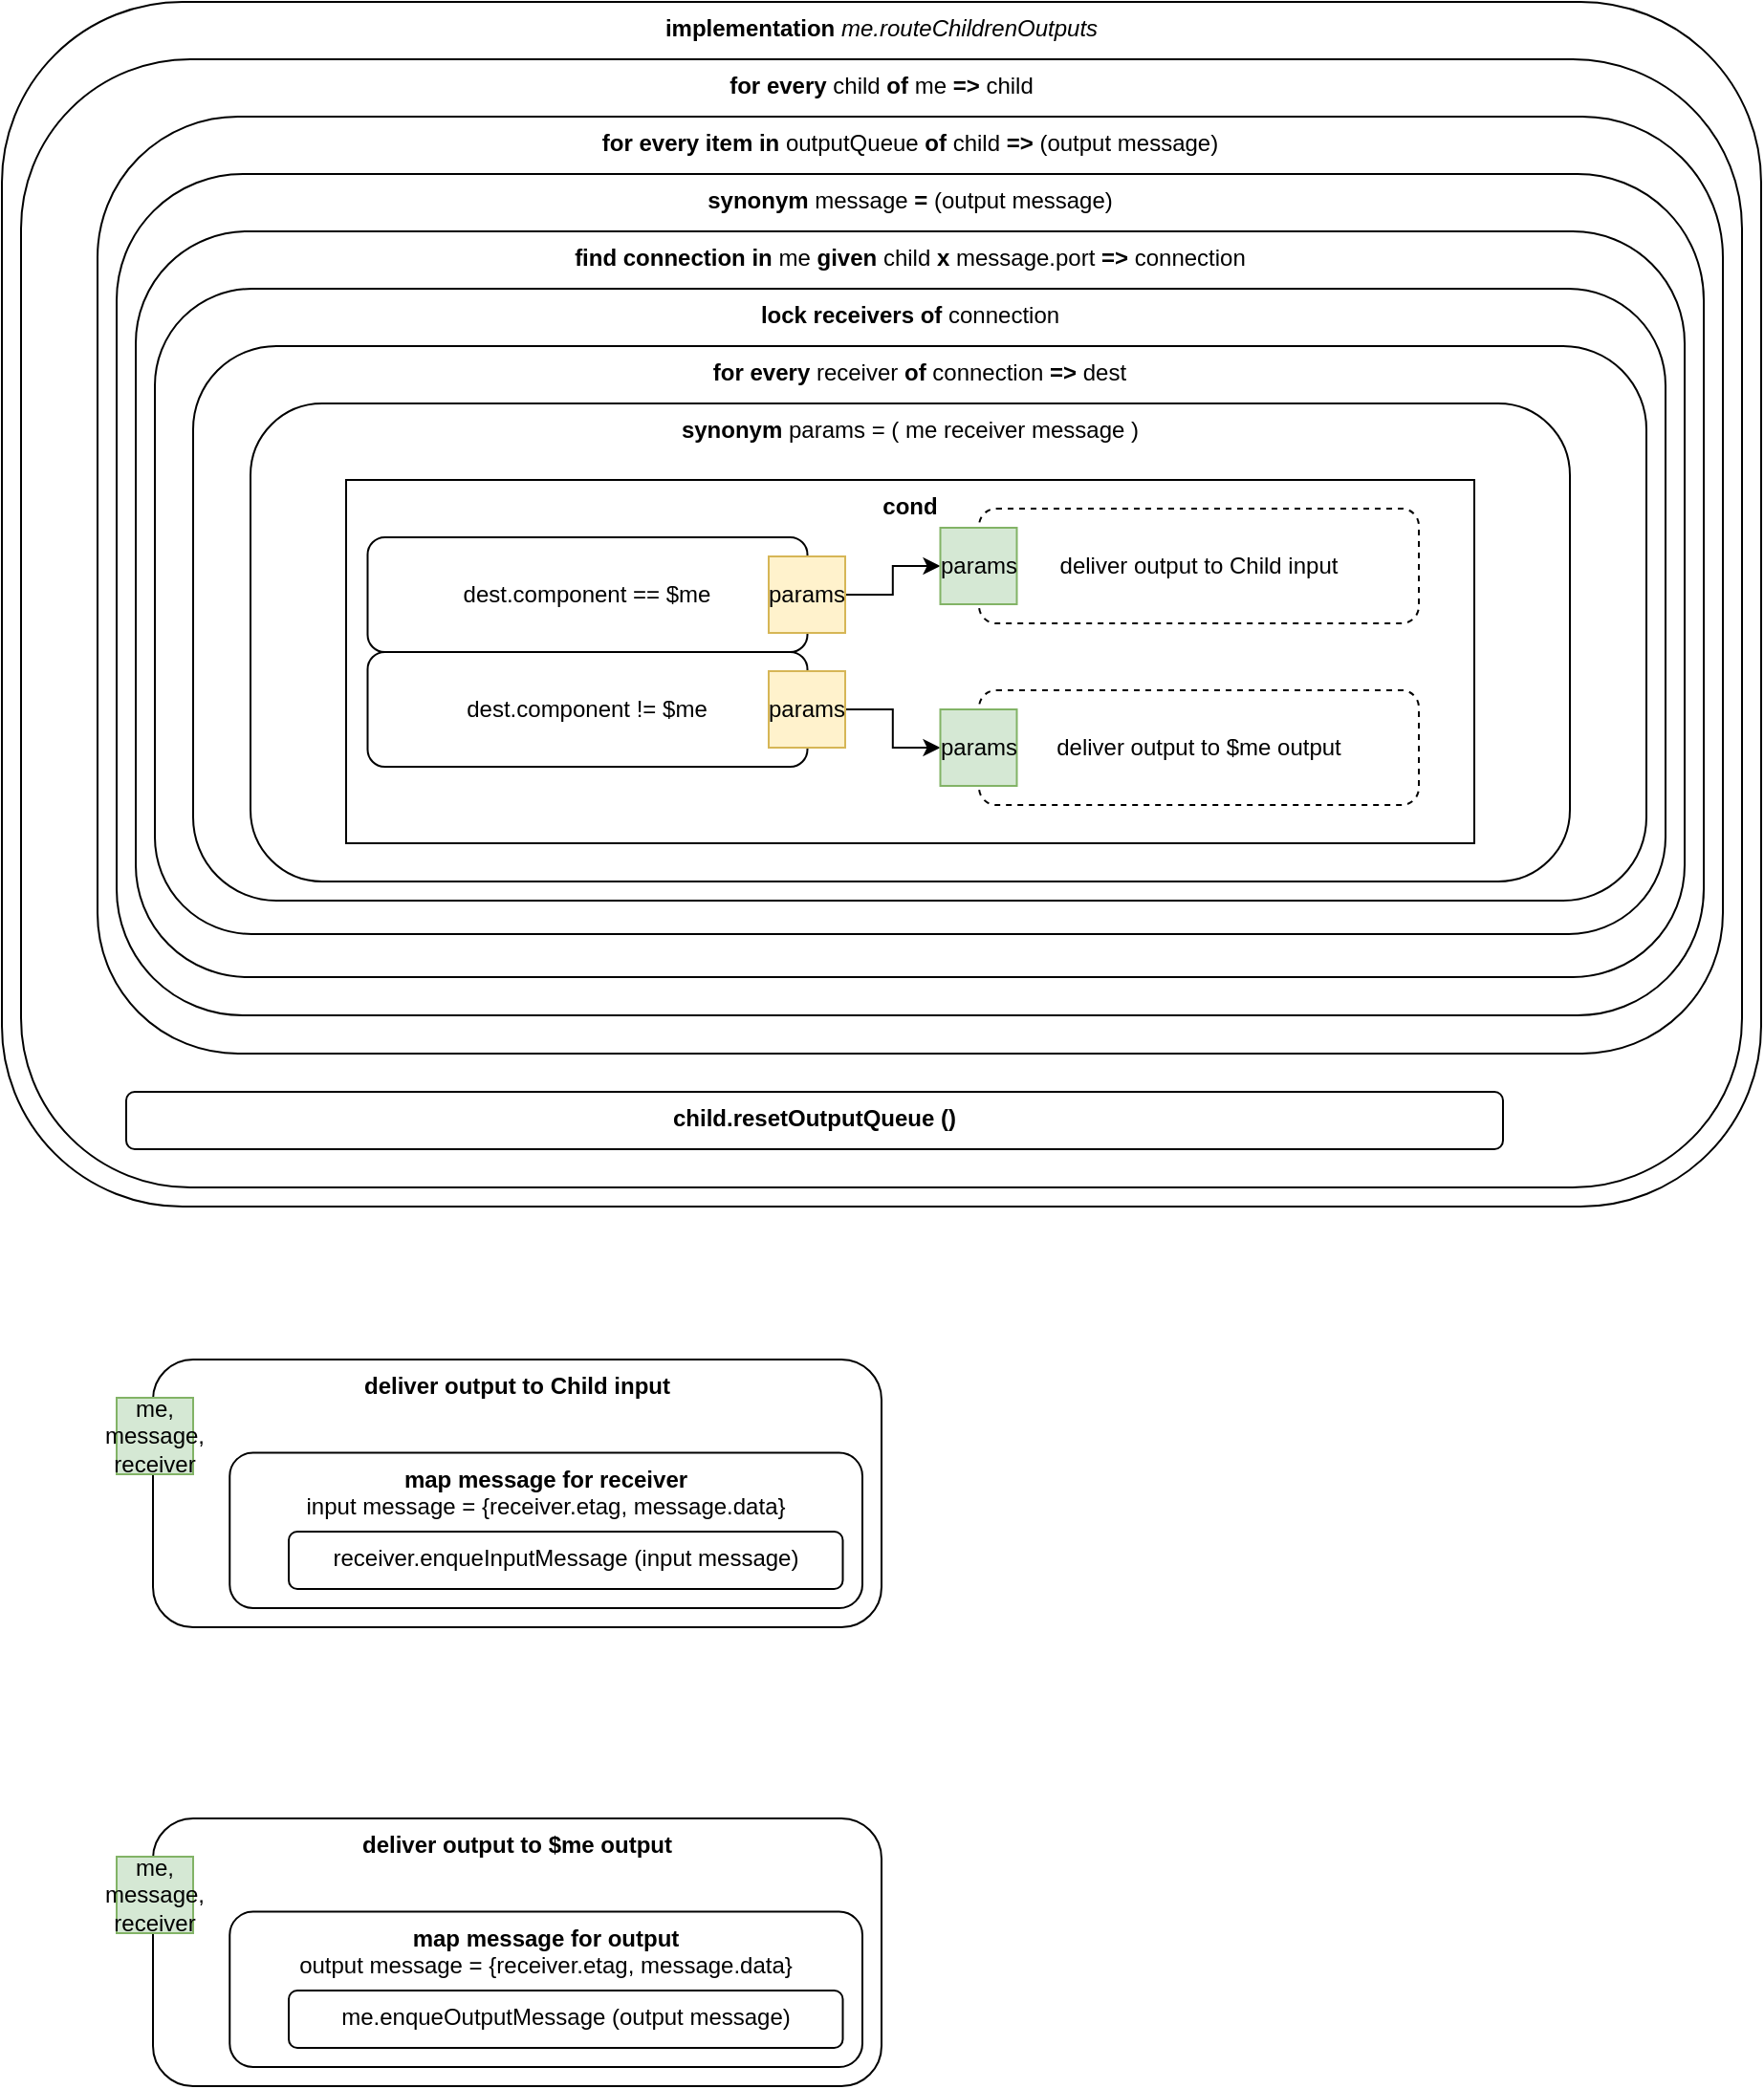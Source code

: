 <mxfile version="14.6.13" type="device"><diagram name="Output Routing - Containers" id="1yDWhdgUsG2fmiejimvL"><mxGraphModel dx="1346" dy="806" grid="1" gridSize="10" guides="1" tooltips="1" connect="1" arrows="1" fold="1" page="1" pageScale="1" pageWidth="1100" pageHeight="850" math="0" shadow="0"><root><mxCell id="YyFx3iRnWKAlbWmO35fa-0"/><mxCell id="YyFx3iRnWKAlbWmO35fa-1" parent="YyFx3iRnWKAlbWmO35fa-0"/><mxCell id="YyFx3iRnWKAlbWmO35fa-2" value="&lt;b&gt;implementation&lt;/b&gt;&lt;i&gt; me.routeChildrenOutputs&lt;/i&gt;" style="rounded=1;whiteSpace=wrap;html=1;verticalAlign=top;" parent="YyFx3iRnWKAlbWmO35fa-1" vertex="1"><mxGeometry x="130" y="40" width="920" height="630" as="geometry"/></mxCell><mxCell id="YyFx3iRnWKAlbWmO35fa-3" value="&lt;b&gt;for every&lt;/b&gt;&amp;nbsp;child &lt;b&gt;of&amp;nbsp;&lt;/b&gt;me&amp;nbsp;&lt;b&gt;=&amp;gt;&lt;/b&gt;&amp;nbsp;child" style="rounded=1;whiteSpace=wrap;html=1;verticalAlign=top;" parent="YyFx3iRnWKAlbWmO35fa-1" vertex="1"><mxGeometry x="140" y="70" width="900" height="590" as="geometry"/></mxCell><mxCell id="YyFx3iRnWKAlbWmO35fa-29" value="&lt;b&gt;for every item in&lt;/b&gt;&amp;nbsp;outputQueue &lt;b&gt;of&amp;nbsp;&lt;/b&gt;child&amp;nbsp;&lt;b&gt;=&amp;gt;&lt;/b&gt;&amp;nbsp;(output message)" style="rounded=1;whiteSpace=wrap;html=1;verticalAlign=top;" parent="YyFx3iRnWKAlbWmO35fa-1" vertex="1"><mxGeometry x="180" y="100" width="850" height="490" as="geometry"/></mxCell><mxCell id="YyFx3iRnWKAlbWmO35fa-30" value="&lt;b&gt;synonym&lt;/b&gt; message&lt;b&gt; =&lt;/b&gt; (output message)" style="rounded=1;whiteSpace=wrap;html=1;verticalAlign=top;" parent="YyFx3iRnWKAlbWmO35fa-1" vertex="1"><mxGeometry x="190" y="130" width="830" height="440" as="geometry"/></mxCell><mxCell id="WjoJhurUfp_eW7kmsCxE-0" value="&lt;b&gt;find connection in &lt;/b&gt;me &lt;b&gt;given&amp;nbsp;&lt;/b&gt;child &lt;b&gt;x &lt;/b&gt;message.port &lt;b&gt;=&amp;gt;&lt;/b&gt;&amp;nbsp;connection" style="rounded=1;whiteSpace=wrap;html=1;verticalAlign=top;" parent="YyFx3iRnWKAlbWmO35fa-1" vertex="1"><mxGeometry x="200" y="160" width="810" height="390" as="geometry"/></mxCell><mxCell id="rz4Ohf5k0OtPfKDPOEUT-0" value="&lt;b&gt;lock receivers of &lt;/b&gt;connection" style="rounded=1;whiteSpace=wrap;html=1;verticalAlign=top;" parent="YyFx3iRnWKAlbWmO35fa-1" vertex="1"><mxGeometry x="210" y="190" width="790" height="337.5" as="geometry"/></mxCell><mxCell id="juXz3JtNiSD_4A6bSnyu-0" value="&lt;b&gt;for every&lt;/b&gt;&amp;nbsp;receiver&amp;nbsp;&lt;b&gt;of&lt;/b&gt;&amp;nbsp;connection&amp;nbsp;&lt;b&gt;=&amp;gt;&lt;/b&gt;&amp;nbsp;dest" style="rounded=1;whiteSpace=wrap;html=1;verticalAlign=top;" parent="YyFx3iRnWKAlbWmO35fa-1" vertex="1"><mxGeometry x="230" y="220" width="760" height="290" as="geometry"/></mxCell><mxCell id="zYy786xHSzoyW03VcpMT-8" value="&lt;b&gt;synonym&lt;/b&gt;&amp;nbsp;params = ( me receiver message )" style="rounded=1;whiteSpace=wrap;html=1;verticalAlign=top;" parent="YyFx3iRnWKAlbWmO35fa-1" vertex="1"><mxGeometry x="260" y="250" width="690" height="250" as="geometry"/></mxCell><mxCell id="YyFx3iRnWKAlbWmO35fa-11" style="edgeStyle=orthogonalEdgeStyle;rounded=0;orthogonalLoop=1;jettySize=auto;html=1;exitX=1;exitY=0.5;exitDx=0;exitDy=0;entryX=0;entryY=0.5;entryDx=0;entryDy=0;" parent="YyFx3iRnWKAlbWmO35fa-1" edge="1"><mxGeometry relative="1" as="geometry"><mxPoint x="467.75" y="280" as="sourcePoint"/></mxGeometry></mxCell><mxCell id="YyFx3iRnWKAlbWmO35fa-12" style="edgeStyle=orthogonalEdgeStyle;rounded=0;orthogonalLoop=1;jettySize=auto;html=1;exitX=1;exitY=0.5;exitDx=0;exitDy=0;entryX=0;entryY=0.5;entryDx=0;entryDy=0;" parent="YyFx3iRnWKAlbWmO35fa-1" edge="1"><mxGeometry relative="1" as="geometry"><mxPoint x="521" y="360" as="targetPoint"/></mxGeometry></mxCell><mxCell id="YyFx3iRnWKAlbWmO35fa-31" value="&lt;b&gt;child.resetOutputQueue ()&lt;/b&gt;" style="rounded=1;whiteSpace=wrap;html=1;verticalAlign=top;" parent="YyFx3iRnWKAlbWmO35fa-1" vertex="1"><mxGeometry x="195" y="610" width="720" height="30" as="geometry"/></mxCell><mxCell id="7QivbxuOF36xNZjWKTBn-0" value="&lt;b&gt;cond&lt;/b&gt;" style="rounded=0;whiteSpace=wrap;html=1;verticalAlign=top;" parent="YyFx3iRnWKAlbWmO35fa-1" vertex="1"><mxGeometry x="310" y="290" width="590" height="190" as="geometry"/></mxCell><mxCell id="7QivbxuOF36xNZjWKTBn-1" value="dest.component == $me" style="rounded=1;whiteSpace=wrap;html=1;" parent="YyFx3iRnWKAlbWmO35fa-1" vertex="1"><mxGeometry x="321.25" y="320" width="230" height="60" as="geometry"/></mxCell><mxCell id="7QivbxuOF36xNZjWKTBn-2" value="dest.component != $me" style="rounded=1;whiteSpace=wrap;html=1;" parent="YyFx3iRnWKAlbWmO35fa-1" vertex="1"><mxGeometry x="321.25" y="380" width="230" height="60" as="geometry"/></mxCell><mxCell id="7QivbxuOF36xNZjWKTBn-3" value="deliver output&amp;nbsp;to Child input" style="rounded=1;whiteSpace=wrap;html=1;dashed=1;" parent="YyFx3iRnWKAlbWmO35fa-1" vertex="1"><mxGeometry x="641" y="305" width="230" height="60" as="geometry"/></mxCell><mxCell id="7QivbxuOF36xNZjWKTBn-4" value="&lt;span&gt;deliver out&lt;/span&gt;&lt;span&gt;put to $me output&lt;/span&gt;" style="rounded=1;whiteSpace=wrap;html=1;dashed=1;" parent="YyFx3iRnWKAlbWmO35fa-1" vertex="1"><mxGeometry x="641" y="400" width="230" height="60" as="geometry"/></mxCell><mxCell id="7QivbxuOF36xNZjWKTBn-5" style="edgeStyle=orthogonalEdgeStyle;rounded=0;orthogonalLoop=1;jettySize=auto;html=1;exitX=1;exitY=0.5;exitDx=0;exitDy=0;entryX=0;entryY=0.5;entryDx=0;entryDy=0;" parent="YyFx3iRnWKAlbWmO35fa-1" source="7QivbxuOF36xNZjWKTBn-6" target="7QivbxuOF36xNZjWKTBn-9" edge="1"><mxGeometry relative="1" as="geometry"/></mxCell><mxCell id="7QivbxuOF36xNZjWKTBn-6" value="params" style="whiteSpace=wrap;html=1;aspect=fixed;fillColor=#fff2cc;strokeColor=#d6b656;" parent="YyFx3iRnWKAlbWmO35fa-1" vertex="1"><mxGeometry x="531" y="330" width="40" height="40" as="geometry"/></mxCell><mxCell id="7QivbxuOF36xNZjWKTBn-7" style="edgeStyle=orthogonalEdgeStyle;rounded=0;orthogonalLoop=1;jettySize=auto;html=1;exitX=1;exitY=0.5;exitDx=0;exitDy=0;entryX=0;entryY=0.5;entryDx=0;entryDy=0;" parent="YyFx3iRnWKAlbWmO35fa-1" source="7QivbxuOF36xNZjWKTBn-8" target="7QivbxuOF36xNZjWKTBn-10" edge="1"><mxGeometry relative="1" as="geometry"/></mxCell><mxCell id="7QivbxuOF36xNZjWKTBn-8" value="params" style="whiteSpace=wrap;html=1;aspect=fixed;fillColor=#fff2cc;strokeColor=#d6b656;" parent="YyFx3iRnWKAlbWmO35fa-1" vertex="1"><mxGeometry x="531" y="390" width="40" height="40" as="geometry"/></mxCell><mxCell id="7QivbxuOF36xNZjWKTBn-9" value="params" style="whiteSpace=wrap;html=1;aspect=fixed;fillColor=#d5e8d4;strokeColor=#82b366;" parent="YyFx3iRnWKAlbWmO35fa-1" vertex="1"><mxGeometry x="620.75" y="315" width="40" height="40" as="geometry"/></mxCell><mxCell id="7QivbxuOF36xNZjWKTBn-10" value="params" style="whiteSpace=wrap;html=1;aspect=fixed;fillColor=#d5e8d4;strokeColor=#82b366;" parent="YyFx3iRnWKAlbWmO35fa-1" vertex="1"><mxGeometry x="620.75" y="410" width="40" height="40" as="geometry"/></mxCell><mxCell id="zYy786xHSzoyW03VcpMT-0" value="&lt;b&gt;deliver output&amp;nbsp;to Child input&lt;/b&gt;" style="rounded=1;whiteSpace=wrap;html=1;verticalAlign=top;" parent="YyFx3iRnWKAlbWmO35fa-1" vertex="1"><mxGeometry x="209" y="750" width="381" height="140" as="geometry"/></mxCell><mxCell id="zYy786xHSzoyW03VcpMT-1" value="&lt;b&gt;map message for receiver&lt;br&gt;&lt;/b&gt;input message = {receiver.etag, message.data}" style="rounded=1;whiteSpace=wrap;html=1;verticalAlign=top;" parent="YyFx3iRnWKAlbWmO35fa-1" vertex="1"><mxGeometry x="249.13" y="798.75" width="330.87" height="81.25" as="geometry"/></mxCell><mxCell id="zYy786xHSzoyW03VcpMT-2" value="receiver.enqueInputMessage (input message)" style="rounded=1;whiteSpace=wrap;html=1;verticalAlign=top;" parent="YyFx3iRnWKAlbWmO35fa-1" vertex="1"><mxGeometry x="280" y="840" width="289.75" height="30" as="geometry"/></mxCell><mxCell id="zYy786xHSzoyW03VcpMT-3" value="&lt;b&gt;deliver output&amp;nbsp;to $me output&lt;/b&gt;" style="rounded=1;whiteSpace=wrap;html=1;verticalAlign=top;" parent="YyFx3iRnWKAlbWmO35fa-1" vertex="1"><mxGeometry x="209" y="990" width="381" height="140" as="geometry"/></mxCell><mxCell id="zYy786xHSzoyW03VcpMT-4" value="&lt;b&gt;map message for output&lt;br&gt;&lt;/b&gt;output message = {receiver.etag, message.data}" style="rounded=1;whiteSpace=wrap;html=1;verticalAlign=top;" parent="YyFx3iRnWKAlbWmO35fa-1" vertex="1"><mxGeometry x="249.13" y="1038.75" width="330.87" height="81.25" as="geometry"/></mxCell><mxCell id="zYy786xHSzoyW03VcpMT-5" value="me.enqueOutputMessage (output message)" style="rounded=1;whiteSpace=wrap;html=1;verticalAlign=top;" parent="YyFx3iRnWKAlbWmO35fa-1" vertex="1"><mxGeometry x="280" y="1080" width="289.75" height="30" as="geometry"/></mxCell><mxCell id="zYy786xHSzoyW03VcpMT-6" value="me, message, receiver" style="whiteSpace=wrap;html=1;aspect=fixed;fillColor=#d5e8d4;strokeColor=#82b366;" parent="YyFx3iRnWKAlbWmO35fa-1" vertex="1"><mxGeometry x="190" y="770" width="40" height="40" as="geometry"/></mxCell><mxCell id="zYy786xHSzoyW03VcpMT-7" value="me, message, receiver" style="whiteSpace=wrap;html=1;aspect=fixed;fillColor=#d5e8d4;strokeColor=#82b366;" parent="YyFx3iRnWKAlbWmO35fa-1" vertex="1"><mxGeometry x="190" y="1010" width="40" height="40" as="geometry"/></mxCell></root></mxGraphModel></diagram></mxfile>
